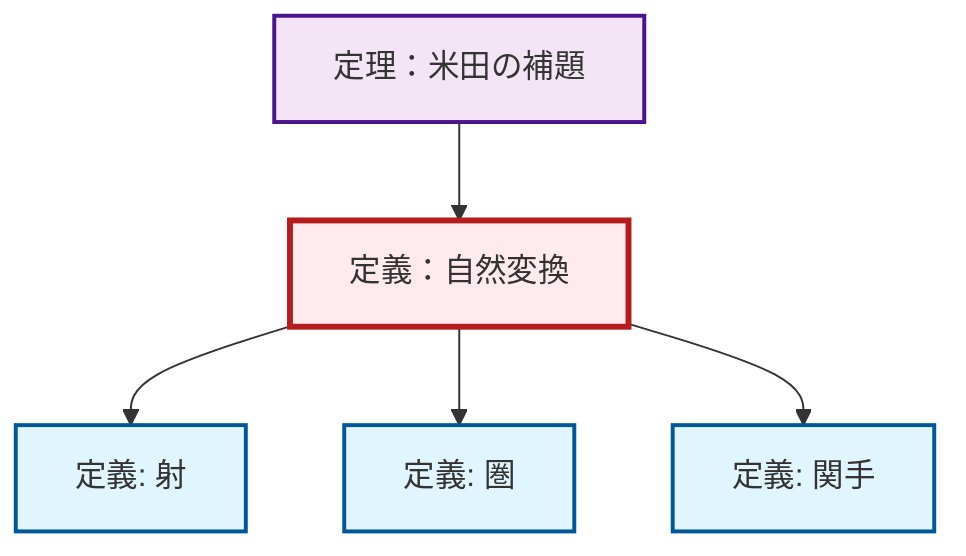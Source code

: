 graph TD
    classDef definition fill:#e1f5fe,stroke:#01579b,stroke-width:2px
    classDef theorem fill:#f3e5f5,stroke:#4a148c,stroke-width:2px
    classDef axiom fill:#fff3e0,stroke:#e65100,stroke-width:2px
    classDef example fill:#e8f5e9,stroke:#1b5e20,stroke-width:2px
    classDef current fill:#ffebee,stroke:#b71c1c,stroke-width:3px
    def-natural-transformation["定義：自然変換"]:::definition
    def-category["定義: 圏"]:::definition
    def-morphism["定義: 射"]:::definition
    thm-yoneda["定理：米田の補題"]:::theorem
    def-functor["定義: 関手"]:::definition
    def-natural-transformation --> def-morphism
    thm-yoneda --> def-natural-transformation
    def-natural-transformation --> def-category
    def-natural-transformation --> def-functor
    class def-natural-transformation current